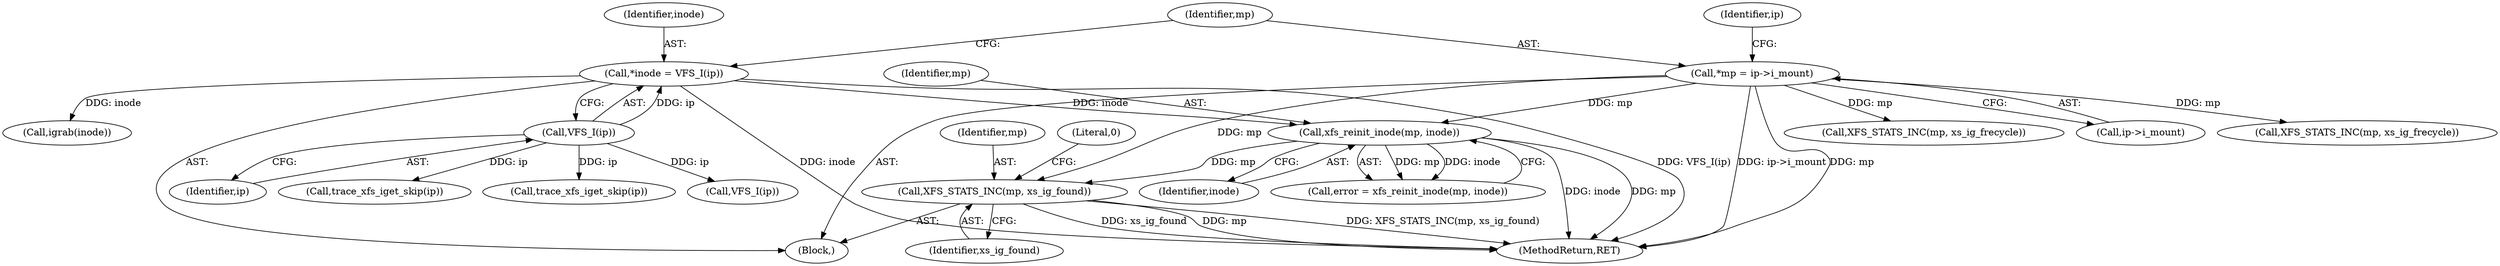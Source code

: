 digraph "0_linux_afca6c5b2595fc44383919fba740c194b0b76aff@pointer" {
"1000351" [label="(Call,XFS_STATS_INC(mp, xs_ig_found))"];
"1000215" [label="(Call,xfs_reinit_inode(mp, inode))"];
"1000118" [label="(Call,*mp = ip->i_mount)"];
"1000113" [label="(Call,*inode = VFS_I(ip))"];
"1000115" [label="(Call,VFS_I(ip))"];
"1000355" [label="(Literal,0)"];
"1000316" [label="(Call,igrab(inode))"];
"1000215" [label="(Call,xfs_reinit_inode(mp, inode))"];
"1000157" [label="(Call,XFS_STATS_INC(mp, xs_ig_frecycle))"];
"1000155" [label="(Call,trace_xfs_iget_skip(ip))"];
"1000111" [label="(Block,)"];
"1000213" [label="(Call,error = xfs_reinit_inode(mp, inode))"];
"1000113" [label="(Call,*inode = VFS_I(ip))"];
"1000120" [label="(Call,ip->i_mount)"];
"1000353" [label="(Identifier,xs_ig_found)"];
"1000119" [label="(Identifier,mp)"];
"1000118" [label="(Call,*mp = ip->i_mount)"];
"1000136" [label="(Call,trace_xfs_iget_skip(ip))"];
"1000138" [label="(Call,XFS_STATS_INC(mp, xs_ig_frecycle))"];
"1000216" [label="(Identifier,mp)"];
"1000169" [label="(Call,VFS_I(ip))"];
"1000217" [label="(Identifier,inode)"];
"1000127" [label="(Identifier,ip)"];
"1000116" [label="(Identifier,ip)"];
"1000115" [label="(Call,VFS_I(ip))"];
"1000365" [label="(MethodReturn,RET)"];
"1000114" [label="(Identifier,inode)"];
"1000352" [label="(Identifier,mp)"];
"1000351" [label="(Call,XFS_STATS_INC(mp, xs_ig_found))"];
"1000351" -> "1000111"  [label="AST: "];
"1000351" -> "1000353"  [label="CFG: "];
"1000352" -> "1000351"  [label="AST: "];
"1000353" -> "1000351"  [label="AST: "];
"1000355" -> "1000351"  [label="CFG: "];
"1000351" -> "1000365"  [label="DDG: XFS_STATS_INC(mp, xs_ig_found)"];
"1000351" -> "1000365"  [label="DDG: xs_ig_found"];
"1000351" -> "1000365"  [label="DDG: mp"];
"1000215" -> "1000351"  [label="DDG: mp"];
"1000118" -> "1000351"  [label="DDG: mp"];
"1000215" -> "1000213"  [label="AST: "];
"1000215" -> "1000217"  [label="CFG: "];
"1000216" -> "1000215"  [label="AST: "];
"1000217" -> "1000215"  [label="AST: "];
"1000213" -> "1000215"  [label="CFG: "];
"1000215" -> "1000365"  [label="DDG: mp"];
"1000215" -> "1000365"  [label="DDG: inode"];
"1000215" -> "1000213"  [label="DDG: mp"];
"1000215" -> "1000213"  [label="DDG: inode"];
"1000118" -> "1000215"  [label="DDG: mp"];
"1000113" -> "1000215"  [label="DDG: inode"];
"1000118" -> "1000111"  [label="AST: "];
"1000118" -> "1000120"  [label="CFG: "];
"1000119" -> "1000118"  [label="AST: "];
"1000120" -> "1000118"  [label="AST: "];
"1000127" -> "1000118"  [label="CFG: "];
"1000118" -> "1000365"  [label="DDG: ip->i_mount"];
"1000118" -> "1000365"  [label="DDG: mp"];
"1000118" -> "1000138"  [label="DDG: mp"];
"1000118" -> "1000157"  [label="DDG: mp"];
"1000113" -> "1000111"  [label="AST: "];
"1000113" -> "1000115"  [label="CFG: "];
"1000114" -> "1000113"  [label="AST: "];
"1000115" -> "1000113"  [label="AST: "];
"1000119" -> "1000113"  [label="CFG: "];
"1000113" -> "1000365"  [label="DDG: inode"];
"1000113" -> "1000365"  [label="DDG: VFS_I(ip)"];
"1000115" -> "1000113"  [label="DDG: ip"];
"1000113" -> "1000316"  [label="DDG: inode"];
"1000115" -> "1000116"  [label="CFG: "];
"1000116" -> "1000115"  [label="AST: "];
"1000115" -> "1000136"  [label="DDG: ip"];
"1000115" -> "1000155"  [label="DDG: ip"];
"1000115" -> "1000169"  [label="DDG: ip"];
}
